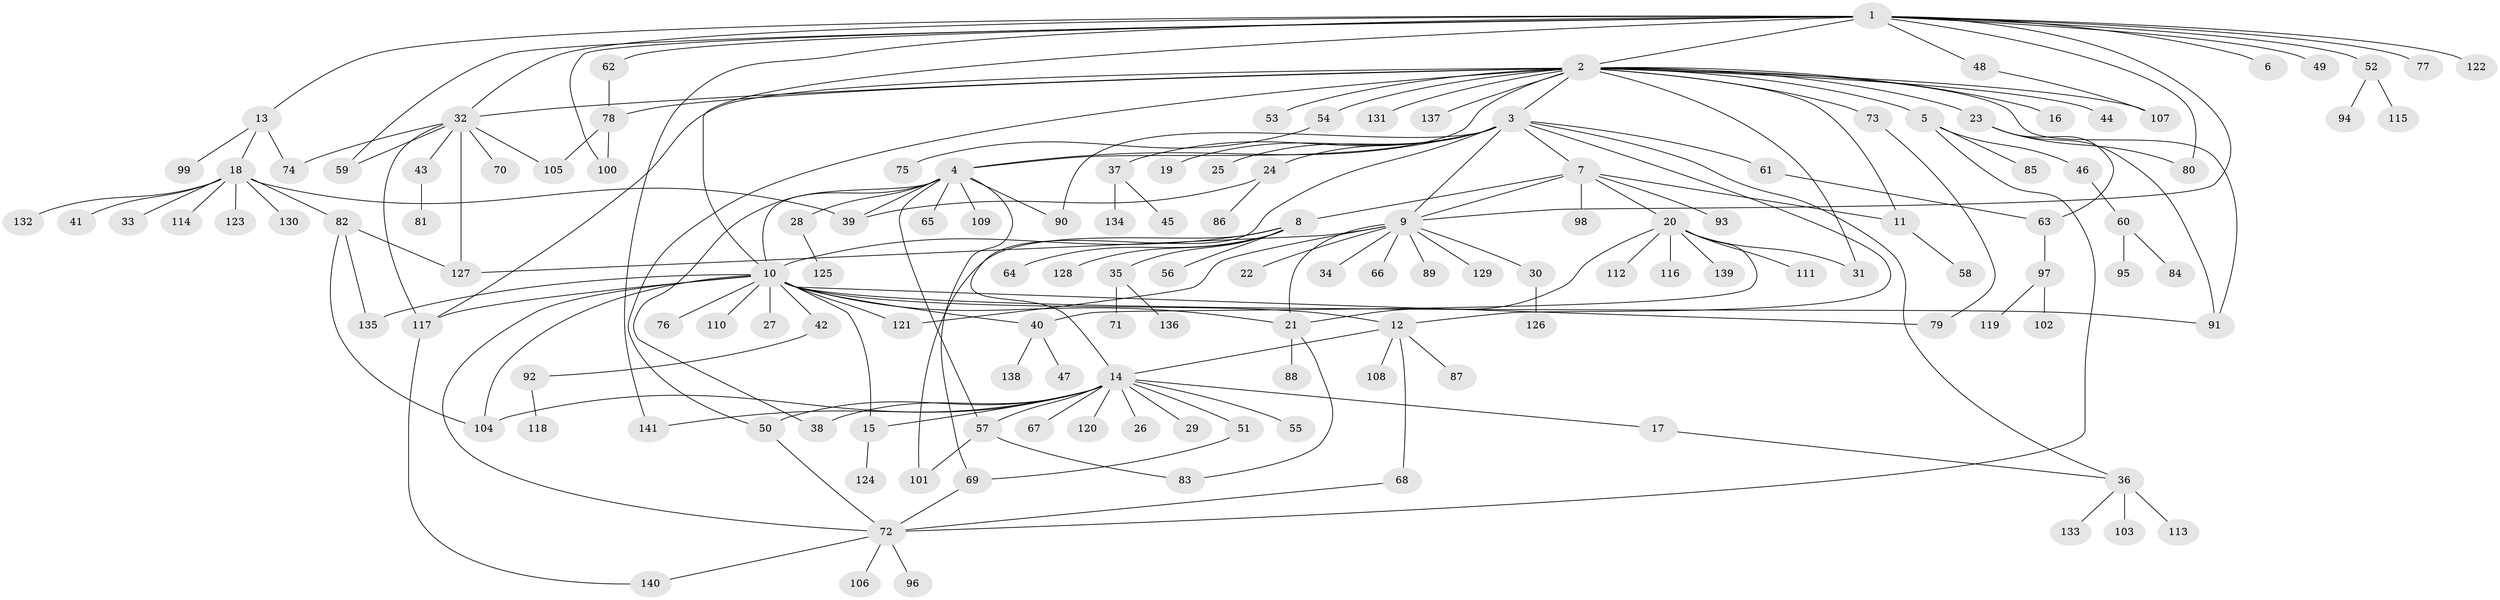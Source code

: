 // coarse degree distribution, {2: 0.18604651162790697, 6: 0.046511627906976744, 3: 0.06976744186046512, 7: 0.06976744186046512, 11: 0.046511627906976744, 5: 0.09302325581395349, 14: 0.046511627906976744, 1: 0.37209302325581395, 10: 0.023255813953488372, 8: 0.023255813953488372, 4: 0.023255813953488372}
// Generated by graph-tools (version 1.1) at 2025/36/03/04/25 23:36:40]
// undirected, 141 vertices, 189 edges
graph export_dot {
  node [color=gray90,style=filled];
  1;
  2;
  3;
  4;
  5;
  6;
  7;
  8;
  9;
  10;
  11;
  12;
  13;
  14;
  15;
  16;
  17;
  18;
  19;
  20;
  21;
  22;
  23;
  24;
  25;
  26;
  27;
  28;
  29;
  30;
  31;
  32;
  33;
  34;
  35;
  36;
  37;
  38;
  39;
  40;
  41;
  42;
  43;
  44;
  45;
  46;
  47;
  48;
  49;
  50;
  51;
  52;
  53;
  54;
  55;
  56;
  57;
  58;
  59;
  60;
  61;
  62;
  63;
  64;
  65;
  66;
  67;
  68;
  69;
  70;
  71;
  72;
  73;
  74;
  75;
  76;
  77;
  78;
  79;
  80;
  81;
  82;
  83;
  84;
  85;
  86;
  87;
  88;
  89;
  90;
  91;
  92;
  93;
  94;
  95;
  96;
  97;
  98;
  99;
  100;
  101;
  102;
  103;
  104;
  105;
  106;
  107;
  108;
  109;
  110;
  111;
  112;
  113;
  114;
  115;
  116;
  117;
  118;
  119;
  120;
  121;
  122;
  123;
  124;
  125;
  126;
  127;
  128;
  129;
  130;
  131;
  132;
  133;
  134;
  135;
  136;
  137;
  138;
  139;
  140;
  141;
  1 -- 2;
  1 -- 6;
  1 -- 9;
  1 -- 10;
  1 -- 13;
  1 -- 32;
  1 -- 48;
  1 -- 49;
  1 -- 52;
  1 -- 59;
  1 -- 62;
  1 -- 77;
  1 -- 80;
  1 -- 100;
  1 -- 122;
  1 -- 141;
  2 -- 3;
  2 -- 4;
  2 -- 5;
  2 -- 11;
  2 -- 16;
  2 -- 23;
  2 -- 31;
  2 -- 32;
  2 -- 44;
  2 -- 50;
  2 -- 53;
  2 -- 54;
  2 -- 73;
  2 -- 78;
  2 -- 91;
  2 -- 107;
  2 -- 117;
  2 -- 131;
  2 -- 137;
  3 -- 4;
  3 -- 7;
  3 -- 9;
  3 -- 12;
  3 -- 14;
  3 -- 19;
  3 -- 24;
  3 -- 25;
  3 -- 36;
  3 -- 37;
  3 -- 61;
  3 -- 90;
  4 -- 10;
  4 -- 28;
  4 -- 38;
  4 -- 39;
  4 -- 57;
  4 -- 65;
  4 -- 69;
  4 -- 90;
  4 -- 109;
  5 -- 46;
  5 -- 72;
  5 -- 85;
  7 -- 8;
  7 -- 9;
  7 -- 11;
  7 -- 20;
  7 -- 93;
  7 -- 98;
  8 -- 10;
  8 -- 35;
  8 -- 56;
  8 -- 64;
  8 -- 101;
  8 -- 128;
  9 -- 21;
  9 -- 22;
  9 -- 30;
  9 -- 34;
  9 -- 66;
  9 -- 89;
  9 -- 121;
  9 -- 127;
  9 -- 129;
  10 -- 12;
  10 -- 15;
  10 -- 21;
  10 -- 27;
  10 -- 40;
  10 -- 42;
  10 -- 72;
  10 -- 76;
  10 -- 79;
  10 -- 91;
  10 -- 104;
  10 -- 110;
  10 -- 117;
  10 -- 121;
  10 -- 135;
  11 -- 58;
  12 -- 14;
  12 -- 68;
  12 -- 87;
  12 -- 108;
  13 -- 18;
  13 -- 74;
  13 -- 99;
  14 -- 15;
  14 -- 17;
  14 -- 26;
  14 -- 29;
  14 -- 38;
  14 -- 50;
  14 -- 51;
  14 -- 55;
  14 -- 57;
  14 -- 67;
  14 -- 104;
  14 -- 120;
  14 -- 141;
  15 -- 124;
  17 -- 36;
  18 -- 33;
  18 -- 39;
  18 -- 41;
  18 -- 82;
  18 -- 114;
  18 -- 123;
  18 -- 130;
  18 -- 132;
  20 -- 21;
  20 -- 31;
  20 -- 40;
  20 -- 111;
  20 -- 112;
  20 -- 116;
  20 -- 139;
  21 -- 83;
  21 -- 88;
  23 -- 63;
  23 -- 80;
  23 -- 91;
  24 -- 39;
  24 -- 86;
  28 -- 125;
  30 -- 126;
  32 -- 43;
  32 -- 59;
  32 -- 70;
  32 -- 74;
  32 -- 105;
  32 -- 117;
  32 -- 127;
  35 -- 71;
  35 -- 136;
  36 -- 103;
  36 -- 113;
  36 -- 133;
  37 -- 45;
  37 -- 134;
  40 -- 47;
  40 -- 138;
  42 -- 92;
  43 -- 81;
  46 -- 60;
  48 -- 107;
  50 -- 72;
  51 -- 69;
  52 -- 94;
  52 -- 115;
  54 -- 75;
  57 -- 83;
  57 -- 101;
  60 -- 84;
  60 -- 95;
  61 -- 63;
  62 -- 78;
  63 -- 97;
  68 -- 72;
  69 -- 72;
  72 -- 96;
  72 -- 106;
  72 -- 140;
  73 -- 79;
  78 -- 100;
  78 -- 105;
  82 -- 104;
  82 -- 127;
  82 -- 135;
  92 -- 118;
  97 -- 102;
  97 -- 119;
  117 -- 140;
}

